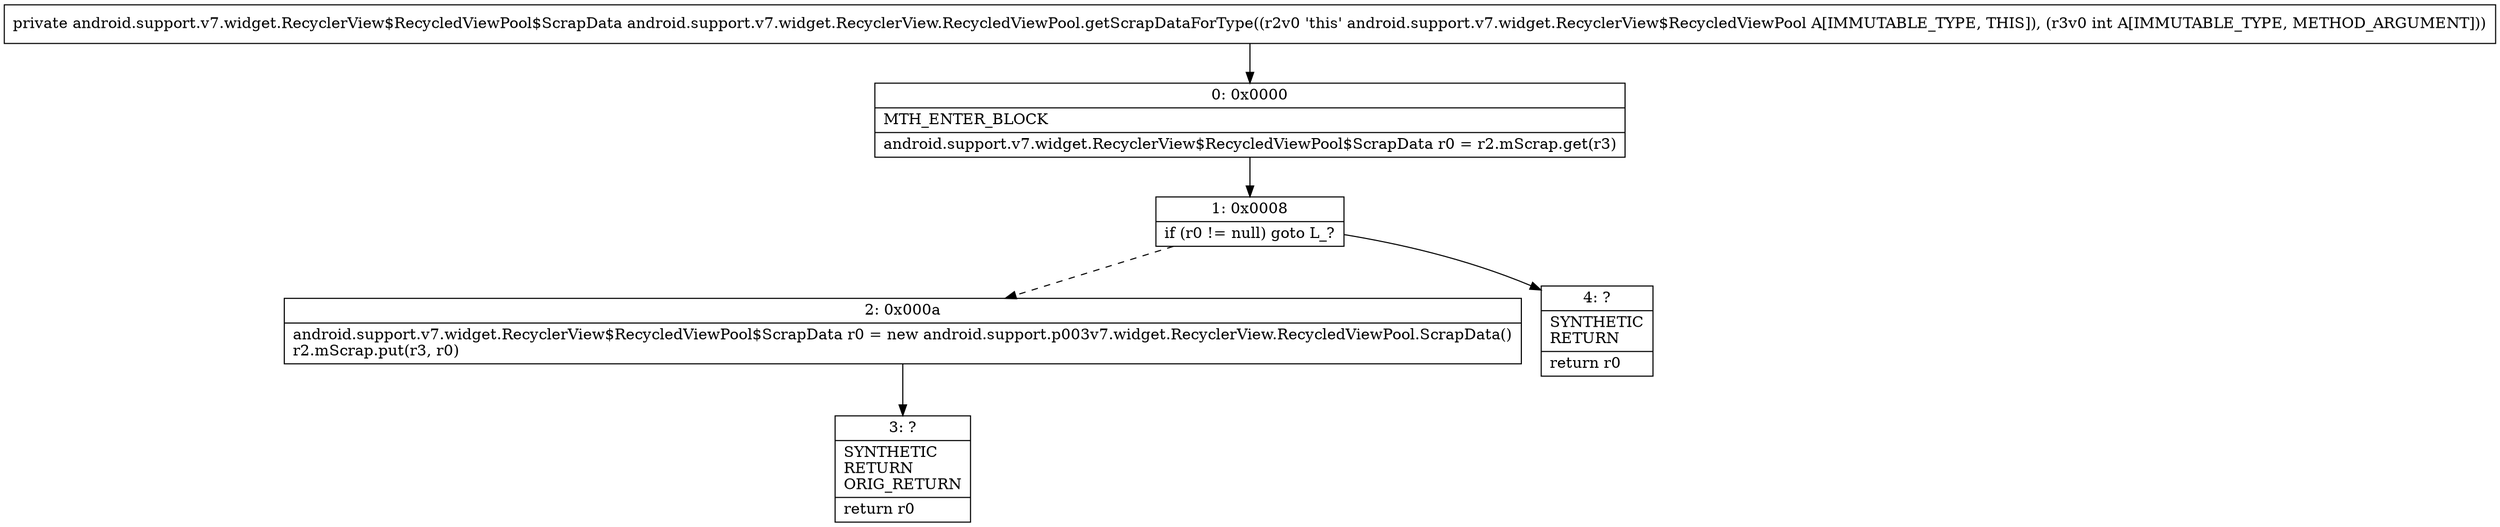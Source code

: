 digraph "CFG forandroid.support.v7.widget.RecyclerView.RecycledViewPool.getScrapDataForType(I)Landroid\/support\/v7\/widget\/RecyclerView$RecycledViewPool$ScrapData;" {
Node_0 [shape=record,label="{0\:\ 0x0000|MTH_ENTER_BLOCK\l|android.support.v7.widget.RecyclerView$RecycledViewPool$ScrapData r0 = r2.mScrap.get(r3)\l}"];
Node_1 [shape=record,label="{1\:\ 0x0008|if (r0 != null) goto L_?\l}"];
Node_2 [shape=record,label="{2\:\ 0x000a|android.support.v7.widget.RecyclerView$RecycledViewPool$ScrapData r0 = new android.support.p003v7.widget.RecyclerView.RecycledViewPool.ScrapData()\lr2.mScrap.put(r3, r0)\l}"];
Node_3 [shape=record,label="{3\:\ ?|SYNTHETIC\lRETURN\lORIG_RETURN\l|return r0\l}"];
Node_4 [shape=record,label="{4\:\ ?|SYNTHETIC\lRETURN\l|return r0\l}"];
MethodNode[shape=record,label="{private android.support.v7.widget.RecyclerView$RecycledViewPool$ScrapData android.support.v7.widget.RecyclerView.RecycledViewPool.getScrapDataForType((r2v0 'this' android.support.v7.widget.RecyclerView$RecycledViewPool A[IMMUTABLE_TYPE, THIS]), (r3v0 int A[IMMUTABLE_TYPE, METHOD_ARGUMENT])) }"];
MethodNode -> Node_0;
Node_0 -> Node_1;
Node_1 -> Node_2[style=dashed];
Node_1 -> Node_4;
Node_2 -> Node_3;
}

